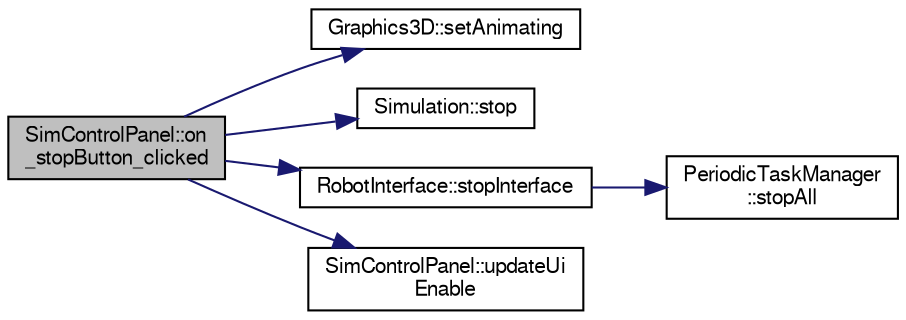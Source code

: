 digraph "SimControlPanel::on_stopButton_clicked"
{
  edge [fontname="FreeSans",fontsize="10",labelfontname="FreeSans",labelfontsize="10"];
  node [fontname="FreeSans",fontsize="10",shape=record];
  rankdir="LR";
  Node1 [label="SimControlPanel::on\l_stopButton_clicked",height=0.2,width=0.4,color="black", fillcolor="grey75", style="filled", fontcolor="black"];
  Node1 -> Node2 [color="midnightblue",fontsize="10",style="solid",fontname="FreeSans"];
  Node2 [label="Graphics3D::setAnimating",height=0.2,width=0.4,color="black", fillcolor="white", style="filled",URL="$de/d6f/class_graphics3_d.html#a322467ce2efdc212fe61c0cd782aa8f2"];
  Node1 -> Node3 [color="midnightblue",fontsize="10",style="solid",fontname="FreeSans"];
  Node3 [label="Simulation::stop",height=0.2,width=0.4,color="black", fillcolor="white", style="filled",URL="$dd/d14/class_simulation.html#af6d3f404c8c791cd05c6e5b6246dcbc2"];
  Node1 -> Node4 [color="midnightblue",fontsize="10",style="solid",fontname="FreeSans"];
  Node4 [label="RobotInterface::stopInterface",height=0.2,width=0.4,color="black", fillcolor="white", style="filled",URL="$d6/d05/class_robot_interface.html#a66c4458fa8f57b3b8dfe6cf3ad707a76"];
  Node4 -> Node5 [color="midnightblue",fontsize="10",style="solid",fontname="FreeSans"];
  Node5 [label="PeriodicTaskManager\l::stopAll",height=0.2,width=0.4,color="black", fillcolor="white", style="filled",URL="$d2/d31/class_periodic_task_manager.html#ac3a6d2e72967f7e1045b546fdb5d7eaa"];
  Node1 -> Node6 [color="midnightblue",fontsize="10",style="solid",fontname="FreeSans"];
  Node6 [label="SimControlPanel::updateUi\lEnable",height=0.2,width=0.4,color="black", fillcolor="white", style="filled",URL="$d1/d22/class_sim_control_panel.html#afe9de8bed4d2d8c0e6825b27abb11571"];
}
